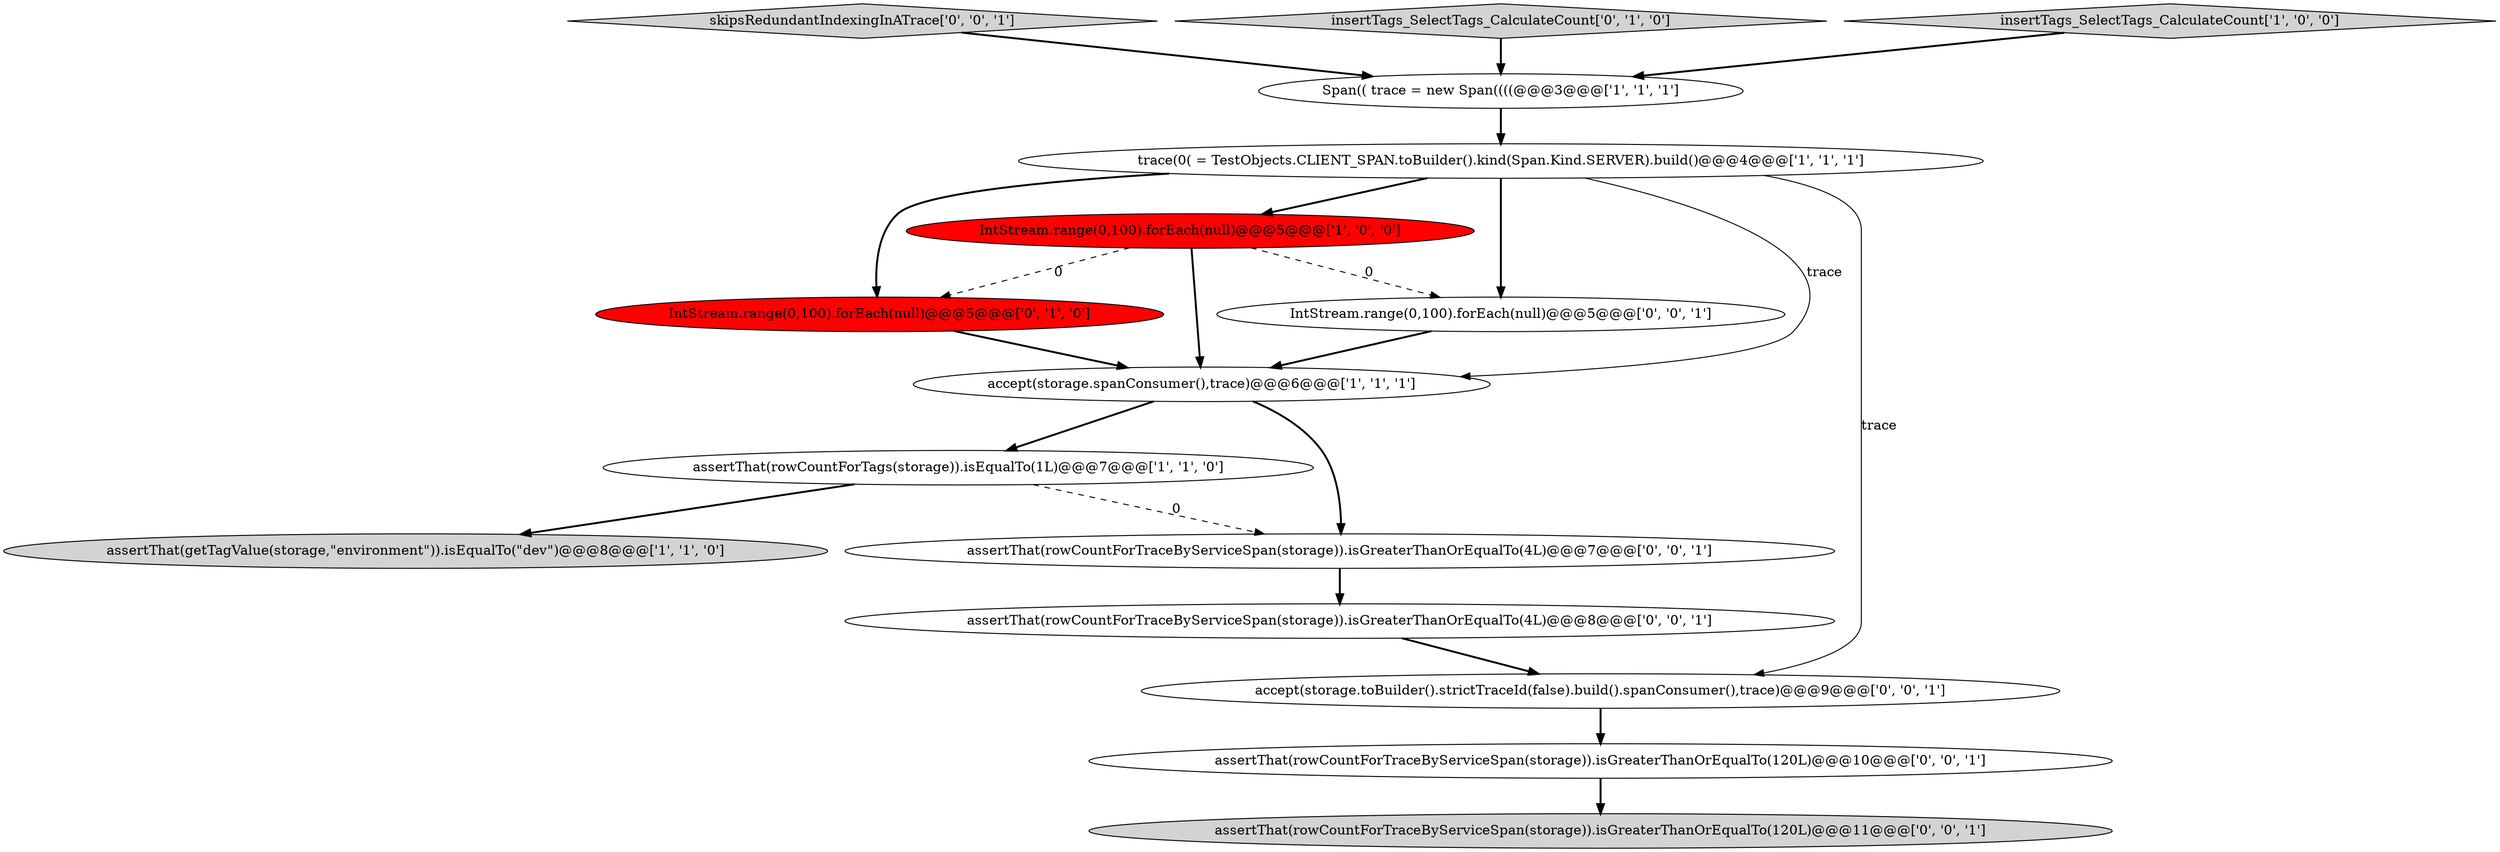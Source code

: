 digraph {
12 [style = filled, label = "assertThat(rowCountForTraceByServiceSpan(storage)).isGreaterThanOrEqualTo(4L)@@@8@@@['0', '0', '1']", fillcolor = white, shape = ellipse image = "AAA0AAABBB3BBB"];
2 [style = filled, label = "assertThat(getTagValue(storage,\"environment\")).isEqualTo(\"dev\")@@@8@@@['1', '1', '0']", fillcolor = lightgray, shape = ellipse image = "AAA0AAABBB1BBB"];
13 [style = filled, label = "assertThat(rowCountForTraceByServiceSpan(storage)).isGreaterThanOrEqualTo(120L)@@@10@@@['0', '0', '1']", fillcolor = white, shape = ellipse image = "AAA0AAABBB3BBB"];
4 [style = filled, label = "accept(storage.spanConsumer(),trace)@@@6@@@['1', '1', '1']", fillcolor = white, shape = ellipse image = "AAA0AAABBB1BBB"];
0 [style = filled, label = "IntStream.range(0,100).forEach(null)@@@5@@@['1', '0', '0']", fillcolor = red, shape = ellipse image = "AAA1AAABBB1BBB"];
15 [style = filled, label = "skipsRedundantIndexingInATrace['0', '0', '1']", fillcolor = lightgray, shape = diamond image = "AAA0AAABBB3BBB"];
7 [style = filled, label = "insertTags_SelectTags_CalculateCount['0', '1', '0']", fillcolor = lightgray, shape = diamond image = "AAA0AAABBB2BBB"];
9 [style = filled, label = "assertThat(rowCountForTraceByServiceSpan(storage)).isGreaterThanOrEqualTo(120L)@@@11@@@['0', '0', '1']", fillcolor = lightgray, shape = ellipse image = "AAA0AAABBB3BBB"];
1 [style = filled, label = "trace(0( = TestObjects.CLIENT_SPAN.toBuilder().kind(Span.Kind.SERVER).build()@@@4@@@['1', '1', '1']", fillcolor = white, shape = ellipse image = "AAA0AAABBB1BBB"];
14 [style = filled, label = "assertThat(rowCountForTraceByServiceSpan(storage)).isGreaterThanOrEqualTo(4L)@@@7@@@['0', '0', '1']", fillcolor = white, shape = ellipse image = "AAA0AAABBB3BBB"];
8 [style = filled, label = "IntStream.range(0,100).forEach(null)@@@5@@@['0', '1', '0']", fillcolor = red, shape = ellipse image = "AAA1AAABBB2BBB"];
10 [style = filled, label = "IntStream.range(0,100).forEach(null)@@@5@@@['0', '0', '1']", fillcolor = white, shape = ellipse image = "AAA0AAABBB3BBB"];
11 [style = filled, label = "accept(storage.toBuilder().strictTraceId(false).build().spanConsumer(),trace)@@@9@@@['0', '0', '1']", fillcolor = white, shape = ellipse image = "AAA0AAABBB3BBB"];
5 [style = filled, label = "insertTags_SelectTags_CalculateCount['1', '0', '0']", fillcolor = lightgray, shape = diamond image = "AAA0AAABBB1BBB"];
3 [style = filled, label = "Span(( trace = new Span((((@@@3@@@['1', '1', '1']", fillcolor = white, shape = ellipse image = "AAA0AAABBB1BBB"];
6 [style = filled, label = "assertThat(rowCountForTags(storage)).isEqualTo(1L)@@@7@@@['1', '1', '0']", fillcolor = white, shape = ellipse image = "AAA0AAABBB1BBB"];
5->3 [style = bold, label=""];
4->14 [style = bold, label=""];
1->8 [style = bold, label=""];
3->1 [style = bold, label=""];
1->4 [style = solid, label="trace"];
4->6 [style = bold, label=""];
12->11 [style = bold, label=""];
1->0 [style = bold, label=""];
6->14 [style = dashed, label="0"];
15->3 [style = bold, label=""];
0->10 [style = dashed, label="0"];
7->3 [style = bold, label=""];
6->2 [style = bold, label=""];
0->4 [style = bold, label=""];
14->12 [style = bold, label=""];
11->13 [style = bold, label=""];
10->4 [style = bold, label=""];
0->8 [style = dashed, label="0"];
13->9 [style = bold, label=""];
8->4 [style = bold, label=""];
1->10 [style = bold, label=""];
1->11 [style = solid, label="trace"];
}

